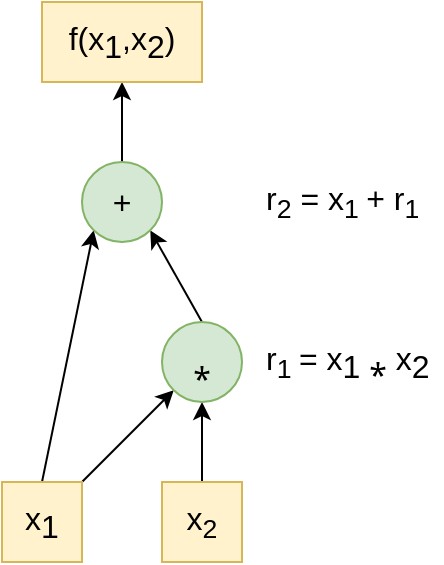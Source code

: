 <mxfile version="21.2.8" type="device">
  <diagram name="Page-1" id="0h4YIeQm7knF3gP27P1E">
    <mxGraphModel dx="1434" dy="884" grid="1" gridSize="10" guides="1" tooltips="1" connect="1" arrows="1" fold="1" page="0" pageScale="1" pageWidth="827" pageHeight="1169" math="0" shadow="0">
      <root>
        <mxCell id="0" />
        <mxCell id="1" parent="0" />
        <mxCell id="XvHCTlG1Ui2wt0lenfap-11" style="rounded=0;orthogonalLoop=1;jettySize=auto;html=1;exitX=1;exitY=0;exitDx=0;exitDy=0;entryX=0;entryY=1;entryDx=0;entryDy=0;" edge="1" parent="1" source="XvHCTlG1Ui2wt0lenfap-8" target="XvHCTlG1Ui2wt0lenfap-10">
          <mxGeometry relative="1" as="geometry" />
        </mxCell>
        <mxCell id="XvHCTlG1Ui2wt0lenfap-14" style="rounded=0;orthogonalLoop=1;jettySize=auto;html=1;exitX=0.5;exitY=0;exitDx=0;exitDy=0;entryX=0;entryY=1;entryDx=0;entryDy=0;" edge="1" parent="1" source="XvHCTlG1Ui2wt0lenfap-8" target="XvHCTlG1Ui2wt0lenfap-13">
          <mxGeometry relative="1" as="geometry" />
        </mxCell>
        <mxCell id="XvHCTlG1Ui2wt0lenfap-8" value="x&lt;sub style=&quot;font-size: 16px;&quot;&gt;1&lt;/sub&gt;" style="rounded=0;whiteSpace=wrap;html=1;fontSize=16;fillColor=#fff2cc;strokeColor=#d6b656;" vertex="1" parent="1">
          <mxGeometry x="240" y="280" width="40" height="40" as="geometry" />
        </mxCell>
        <mxCell id="XvHCTlG1Ui2wt0lenfap-12" style="rounded=0;orthogonalLoop=1;jettySize=auto;html=1;exitX=0.5;exitY=0;exitDx=0;exitDy=0;entryX=0.5;entryY=1;entryDx=0;entryDy=0;" edge="1" parent="1" source="XvHCTlG1Ui2wt0lenfap-9" target="XvHCTlG1Ui2wt0lenfap-10">
          <mxGeometry relative="1" as="geometry" />
        </mxCell>
        <mxCell id="XvHCTlG1Ui2wt0lenfap-9" value="x&lt;sub&gt;2&lt;/sub&gt;" style="rounded=0;whiteSpace=wrap;html=1;fontSize=16;fillColor=#fff2cc;strokeColor=#d6b656;" vertex="1" parent="1">
          <mxGeometry x="320" y="280" width="40" height="40" as="geometry" />
        </mxCell>
        <mxCell id="XvHCTlG1Ui2wt0lenfap-15" style="rounded=0;orthogonalLoop=1;jettySize=auto;html=1;exitX=0.5;exitY=0;exitDx=0;exitDy=0;entryX=1;entryY=1;entryDx=0;entryDy=0;" edge="1" parent="1" source="XvHCTlG1Ui2wt0lenfap-10" target="XvHCTlG1Ui2wt0lenfap-13">
          <mxGeometry relative="1" as="geometry" />
        </mxCell>
        <mxCell id="XvHCTlG1Ui2wt0lenfap-10" value="⁎" style="ellipse;whiteSpace=wrap;html=1;fontSize=16;fillColor=#d5e8d4;strokeColor=#82b366;" vertex="1" parent="1">
          <mxGeometry x="320" y="200" width="40" height="40" as="geometry" />
        </mxCell>
        <mxCell id="XvHCTlG1Ui2wt0lenfap-17" style="rounded=0;orthogonalLoop=1;jettySize=auto;html=1;exitX=0.5;exitY=0;exitDx=0;exitDy=0;entryX=0.5;entryY=1;entryDx=0;entryDy=0;" edge="1" parent="1" source="XvHCTlG1Ui2wt0lenfap-13" target="XvHCTlG1Ui2wt0lenfap-16">
          <mxGeometry relative="1" as="geometry" />
        </mxCell>
        <mxCell id="XvHCTlG1Ui2wt0lenfap-13" value="+" style="ellipse;whiteSpace=wrap;html=1;fontSize=16;fillColor=#d5e8d4;strokeColor=#82b366;" vertex="1" parent="1">
          <mxGeometry x="280" y="120" width="40" height="40" as="geometry" />
        </mxCell>
        <mxCell id="XvHCTlG1Ui2wt0lenfap-16" value="f(x&lt;sub style=&quot;font-size: 16px;&quot;&gt;1&lt;/sub&gt;,x&lt;sub style=&quot;font-size: 16px;&quot;&gt;2&lt;/sub&gt;)" style="rounded=0;whiteSpace=wrap;html=1;fontSize=16;fillColor=#fff2cc;strokeColor=#d6b656;" vertex="1" parent="1">
          <mxGeometry x="260" y="40" width="80" height="40" as="geometry" />
        </mxCell>
        <mxCell id="XvHCTlG1Ui2wt0lenfap-18" value="r&lt;sub&gt;1&amp;nbsp;&lt;/sub&gt;= x&lt;sub style=&quot;font-size: 16px;&quot;&gt;1&amp;nbsp;&lt;/sub&gt;⁎ x&lt;sub style=&quot;font-size: 16px;&quot;&gt;2&lt;/sub&gt;" style="text;html=1;strokeColor=none;fillColor=none;align=left;verticalAlign=middle;whiteSpace=wrap;rounded=0;fontSize=16;" vertex="1" parent="1">
          <mxGeometry x="370" y="205" width="90" height="30" as="geometry" />
        </mxCell>
        <mxCell id="XvHCTlG1Ui2wt0lenfap-19" value="r&lt;sub&gt;2&lt;/sub&gt;&amp;nbsp;= x&lt;sub&gt;1&amp;nbsp;&lt;/sub&gt;+ r&lt;sub&gt;1&lt;/sub&gt;" style="text;html=1;strokeColor=none;fillColor=none;align=left;verticalAlign=middle;whiteSpace=wrap;rounded=0;fontSize=16;" vertex="1" parent="1">
          <mxGeometry x="370" y="125" width="90" height="30" as="geometry" />
        </mxCell>
      </root>
    </mxGraphModel>
  </diagram>
</mxfile>
